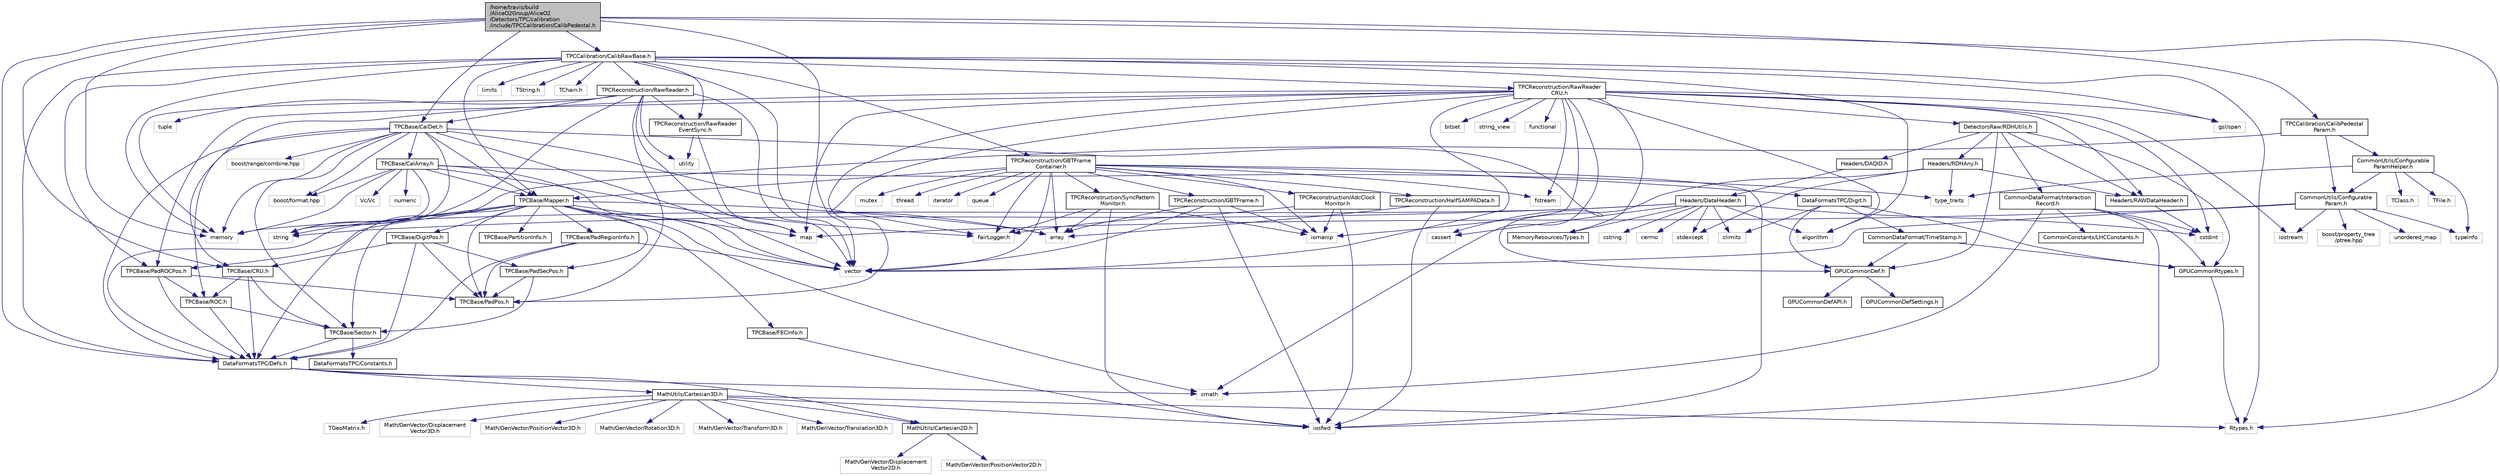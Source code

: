 digraph "/home/travis/build/AliceO2Group/AliceO2/Detectors/TPC/calibration/include/TPCCalibration/CalibPedestal.h"
{
 // INTERACTIVE_SVG=YES
  bgcolor="transparent";
  edge [fontname="Helvetica",fontsize="10",labelfontname="Helvetica",labelfontsize="10"];
  node [fontname="Helvetica",fontsize="10",shape=record];
  Node0 [label="/home/travis/build\l/AliceO2Group/AliceO2\l/Detectors/TPC/calibration\l/include/TPCCalibration/CalibPedestal.h",height=0.2,width=0.4,color="black", fillcolor="grey75", style="filled", fontcolor="black"];
  Node0 -> Node1 [color="midnightblue",fontsize="10",style="solid",fontname="Helvetica"];
  Node1 [label="vector",height=0.2,width=0.4,color="grey75"];
  Node0 -> Node2 [color="midnightblue",fontsize="10",style="solid",fontname="Helvetica"];
  Node2 [label="memory",height=0.2,width=0.4,color="grey75"];
  Node0 -> Node3 [color="midnightblue",fontsize="10",style="solid",fontname="Helvetica"];
  Node3 [label="Rtypes.h",height=0.2,width=0.4,color="grey75"];
  Node0 -> Node4 [color="midnightblue",fontsize="10",style="solid",fontname="Helvetica"];
  Node4 [label="DataFormatsTPC/Defs.h",height=0.2,width=0.4,color="black",URL="$d1/d73/Defs_8h.html",tooltip="Common definitions for 2D coordinates. "];
  Node4 -> Node5 [color="midnightblue",fontsize="10",style="solid",fontname="Helvetica"];
  Node5 [label="cmath",height=0.2,width=0.4,color="grey75"];
  Node4 -> Node6 [color="midnightblue",fontsize="10",style="solid",fontname="Helvetica"];
  Node6 [label="MathUtils/Cartesian2D.h",height=0.2,width=0.4,color="black",URL="$d2/dd0/Cartesian2D_8h.html"];
  Node6 -> Node7 [color="midnightblue",fontsize="10",style="solid",fontname="Helvetica"];
  Node7 [label="Math/GenVector/Displacement\lVector2D.h",height=0.2,width=0.4,color="grey75"];
  Node6 -> Node8 [color="midnightblue",fontsize="10",style="solid",fontname="Helvetica"];
  Node8 [label="Math/GenVector/PositionVector2D.h",height=0.2,width=0.4,color="grey75"];
  Node4 -> Node9 [color="midnightblue",fontsize="10",style="solid",fontname="Helvetica"];
  Node9 [label="MathUtils/Cartesian3D.h",height=0.2,width=0.4,color="black",URL="$dd/d76/Cartesian3D_8h.html"];
  Node9 -> Node10 [color="midnightblue",fontsize="10",style="solid",fontname="Helvetica"];
  Node10 [label="Math/GenVector/Displacement\lVector3D.h",height=0.2,width=0.4,color="grey75"];
  Node9 -> Node11 [color="midnightblue",fontsize="10",style="solid",fontname="Helvetica"];
  Node11 [label="Math/GenVector/PositionVector3D.h",height=0.2,width=0.4,color="grey75"];
  Node9 -> Node12 [color="midnightblue",fontsize="10",style="solid",fontname="Helvetica"];
  Node12 [label="Math/GenVector/Rotation3D.h",height=0.2,width=0.4,color="grey75"];
  Node9 -> Node13 [color="midnightblue",fontsize="10",style="solid",fontname="Helvetica"];
  Node13 [label="Math/GenVector/Transform3D.h",height=0.2,width=0.4,color="grey75"];
  Node9 -> Node14 [color="midnightblue",fontsize="10",style="solid",fontname="Helvetica"];
  Node14 [label="Math/GenVector/Translation3D.h",height=0.2,width=0.4,color="grey75"];
  Node9 -> Node3 [color="midnightblue",fontsize="10",style="solid",fontname="Helvetica"];
  Node9 -> Node15 [color="midnightblue",fontsize="10",style="solid",fontname="Helvetica"];
  Node15 [label="TGeoMatrix.h",height=0.2,width=0.4,color="grey75"];
  Node9 -> Node16 [color="midnightblue",fontsize="10",style="solid",fontname="Helvetica"];
  Node16 [label="iosfwd",height=0.2,width=0.4,color="grey75"];
  Node9 -> Node6 [color="midnightblue",fontsize="10",style="solid",fontname="Helvetica"];
  Node0 -> Node17 [color="midnightblue",fontsize="10",style="solid",fontname="Helvetica"];
  Node17 [label="TPCBase/CalDet.h",height=0.2,width=0.4,color="black",URL="$d6/d2b/TPC_2base_2include_2TPCBase_2CalDet_8h.html"];
  Node17 -> Node2 [color="midnightblue",fontsize="10",style="solid",fontname="Helvetica"];
  Node17 -> Node1 [color="midnightblue",fontsize="10",style="solid",fontname="Helvetica"];
  Node17 -> Node18 [color="midnightblue",fontsize="10",style="solid",fontname="Helvetica"];
  Node18 [label="string",height=0.2,width=0.4,color="grey75"];
  Node17 -> Node19 [color="midnightblue",fontsize="10",style="solid",fontname="Helvetica"];
  Node19 [label="boost/format.hpp",height=0.2,width=0.4,color="grey75"];
  Node17 -> Node20 [color="midnightblue",fontsize="10",style="solid",fontname="Helvetica"];
  Node20 [label="boost/range/combine.hpp",height=0.2,width=0.4,color="grey75"];
  Node17 -> Node21 [color="midnightblue",fontsize="10",style="solid",fontname="Helvetica"];
  Node21 [label="cassert",height=0.2,width=0.4,color="grey75"];
  Node17 -> Node22 [color="midnightblue",fontsize="10",style="solid",fontname="Helvetica"];
  Node22 [label="FairLogger.h",height=0.2,width=0.4,color="grey75"];
  Node17 -> Node4 [color="midnightblue",fontsize="10",style="solid",fontname="Helvetica"];
  Node17 -> Node23 [color="midnightblue",fontsize="10",style="solid",fontname="Helvetica"];
  Node23 [label="TPCBase/Mapper.h",height=0.2,width=0.4,color="black",URL="$d5/d1d/TPC_2base_2include_2TPCBase_2Mapper_8h.html"];
  Node23 -> Node24 [color="midnightblue",fontsize="10",style="solid",fontname="Helvetica"];
  Node24 [label="map",height=0.2,width=0.4,color="grey75"];
  Node23 -> Node1 [color="midnightblue",fontsize="10",style="solid",fontname="Helvetica"];
  Node23 -> Node25 [color="midnightblue",fontsize="10",style="solid",fontname="Helvetica"];
  Node25 [label="array",height=0.2,width=0.4,color="grey75"];
  Node23 -> Node18 [color="midnightblue",fontsize="10",style="solid",fontname="Helvetica"];
  Node23 -> Node5 [color="midnightblue",fontsize="10",style="solid",fontname="Helvetica"];
  Node23 -> Node4 [color="midnightblue",fontsize="10",style="solid",fontname="Helvetica"];
  Node23 -> Node26 [color="midnightblue",fontsize="10",style="solid",fontname="Helvetica"];
  Node26 [label="TPCBase/PadPos.h",height=0.2,width=0.4,color="black",URL="$de/d41/PadPos_8h.html"];
  Node23 -> Node27 [color="midnightblue",fontsize="10",style="solid",fontname="Helvetica"];
  Node27 [label="TPCBase/PadSecPos.h",height=0.2,width=0.4,color="black",URL="$dd/d0b/PadSecPos_8h.html"];
  Node27 -> Node28 [color="midnightblue",fontsize="10",style="solid",fontname="Helvetica"];
  Node28 [label="TPCBase/Sector.h",height=0.2,width=0.4,color="black",URL="$d3/dd6/Sector_8h.html"];
  Node28 -> Node29 [color="midnightblue",fontsize="10",style="solid",fontname="Helvetica"];
  Node29 [label="DataFormatsTPC/Constants.h",height=0.2,width=0.4,color="black",URL="$d0/dda/DataFormats_2Detectors_2TPC_2include_2DataFormatsTPC_2Constants_8h.html"];
  Node28 -> Node4 [color="midnightblue",fontsize="10",style="solid",fontname="Helvetica"];
  Node27 -> Node26 [color="midnightblue",fontsize="10",style="solid",fontname="Helvetica"];
  Node23 -> Node30 [color="midnightblue",fontsize="10",style="solid",fontname="Helvetica"];
  Node30 [label="TPCBase/PadROCPos.h",height=0.2,width=0.4,color="black",URL="$da/d61/PadROCPos_8h.html"];
  Node30 -> Node4 [color="midnightblue",fontsize="10",style="solid",fontname="Helvetica"];
  Node30 -> Node31 [color="midnightblue",fontsize="10",style="solid",fontname="Helvetica"];
  Node31 [label="TPCBase/ROC.h",height=0.2,width=0.4,color="black",URL="$dc/d14/ROC_8h.html"];
  Node31 -> Node4 [color="midnightblue",fontsize="10",style="solid",fontname="Helvetica"];
  Node31 -> Node28 [color="midnightblue",fontsize="10",style="solid",fontname="Helvetica"];
  Node30 -> Node26 [color="midnightblue",fontsize="10",style="solid",fontname="Helvetica"];
  Node23 -> Node32 [color="midnightblue",fontsize="10",style="solid",fontname="Helvetica"];
  Node32 [label="TPCBase/DigitPos.h",height=0.2,width=0.4,color="black",URL="$d3/d54/DigitPos_8h.html"];
  Node32 -> Node4 [color="midnightblue",fontsize="10",style="solid",fontname="Helvetica"];
  Node32 -> Node33 [color="midnightblue",fontsize="10",style="solid",fontname="Helvetica"];
  Node33 [label="TPCBase/CRU.h",height=0.2,width=0.4,color="black",URL="$df/d26/CRU_8h.html"];
  Node33 -> Node4 [color="midnightblue",fontsize="10",style="solid",fontname="Helvetica"];
  Node33 -> Node28 [color="midnightblue",fontsize="10",style="solid",fontname="Helvetica"];
  Node33 -> Node31 [color="midnightblue",fontsize="10",style="solid",fontname="Helvetica"];
  Node32 -> Node26 [color="midnightblue",fontsize="10",style="solid",fontname="Helvetica"];
  Node32 -> Node27 [color="midnightblue",fontsize="10",style="solid",fontname="Helvetica"];
  Node23 -> Node34 [color="midnightblue",fontsize="10",style="solid",fontname="Helvetica"];
  Node34 [label="TPCBase/FECInfo.h",height=0.2,width=0.4,color="black",URL="$d1/d1f/FECInfo_8h.html"];
  Node34 -> Node16 [color="midnightblue",fontsize="10",style="solid",fontname="Helvetica"];
  Node23 -> Node35 [color="midnightblue",fontsize="10",style="solid",fontname="Helvetica"];
  Node35 [label="TPCBase/PadRegionInfo.h",height=0.2,width=0.4,color="black",URL="$da/d9d/PadRegionInfo_8h.html"];
  Node35 -> Node1 [color="midnightblue",fontsize="10",style="solid",fontname="Helvetica"];
  Node35 -> Node4 [color="midnightblue",fontsize="10",style="solid",fontname="Helvetica"];
  Node35 -> Node26 [color="midnightblue",fontsize="10",style="solid",fontname="Helvetica"];
  Node23 -> Node36 [color="midnightblue",fontsize="10",style="solid",fontname="Helvetica"];
  Node36 [label="TPCBase/PartitionInfo.h",height=0.2,width=0.4,color="black",URL="$d6/d42/PartitionInfo_8h.html"];
  Node23 -> Node28 [color="midnightblue",fontsize="10",style="solid",fontname="Helvetica"];
  Node17 -> Node31 [color="midnightblue",fontsize="10",style="solid",fontname="Helvetica"];
  Node17 -> Node28 [color="midnightblue",fontsize="10",style="solid",fontname="Helvetica"];
  Node17 -> Node37 [color="midnightblue",fontsize="10",style="solid",fontname="Helvetica"];
  Node37 [label="TPCBase/CalArray.h",height=0.2,width=0.4,color="black",URL="$db/d9b/CalArray_8h.html"];
  Node37 -> Node38 [color="midnightblue",fontsize="10",style="solid",fontname="Helvetica"];
  Node38 [label="Vc/Vc",height=0.2,width=0.4,color="grey75"];
  Node37 -> Node2 [color="midnightblue",fontsize="10",style="solid",fontname="Helvetica"];
  Node37 -> Node1 [color="midnightblue",fontsize="10",style="solid",fontname="Helvetica"];
  Node37 -> Node18 [color="midnightblue",fontsize="10",style="solid",fontname="Helvetica"];
  Node37 -> Node39 [color="midnightblue",fontsize="10",style="solid",fontname="Helvetica"];
  Node39 [label="numeric",height=0.2,width=0.4,color="grey75"];
  Node37 -> Node40 [color="midnightblue",fontsize="10",style="solid",fontname="Helvetica"];
  Node40 [label="type_traits",height=0.2,width=0.4,color="grey75"];
  Node37 -> Node19 [color="midnightblue",fontsize="10",style="solid",fontname="Helvetica"];
  Node37 -> Node22 [color="midnightblue",fontsize="10",style="solid",fontname="Helvetica"];
  Node37 -> Node23 [color="midnightblue",fontsize="10",style="solid",fontname="Helvetica"];
  Node0 -> Node33 [color="midnightblue",fontsize="10",style="solid",fontname="Helvetica"];
  Node0 -> Node41 [color="midnightblue",fontsize="10",style="solid",fontname="Helvetica"];
  Node41 [label="TPCCalibration/CalibRawBase.h",height=0.2,width=0.4,color="black",URL="$d7/dd7/CalibRawBase_8h.html"];
  Node41 -> Node42 [color="midnightblue",fontsize="10",style="solid",fontname="Helvetica"];
  Node42 [label="limits",height=0.2,width=0.4,color="grey75"];
  Node41 -> Node1 [color="midnightblue",fontsize="10",style="solid",fontname="Helvetica"];
  Node41 -> Node2 [color="midnightblue",fontsize="10",style="solid",fontname="Helvetica"];
  Node41 -> Node43 [color="midnightblue",fontsize="10",style="solid",fontname="Helvetica"];
  Node43 [label="algorithm",height=0.2,width=0.4,color="grey75"];
  Node41 -> Node44 [color="midnightblue",fontsize="10",style="solid",fontname="Helvetica"];
  Node44 [label="gsl/span",height=0.2,width=0.4,color="grey75"];
  Node41 -> Node45 [color="midnightblue",fontsize="10",style="solid",fontname="Helvetica"];
  Node45 [label="TString.h",height=0.2,width=0.4,color="grey75"];
  Node41 -> Node3 [color="midnightblue",fontsize="10",style="solid",fontname="Helvetica"];
  Node41 -> Node46 [color="midnightblue",fontsize="10",style="solid",fontname="Helvetica"];
  Node46 [label="TChain.h",height=0.2,width=0.4,color="grey75"];
  Node41 -> Node4 [color="midnightblue",fontsize="10",style="solid",fontname="Helvetica"];
  Node41 -> Node23 [color="midnightblue",fontsize="10",style="solid",fontname="Helvetica"];
  Node41 -> Node30 [color="midnightblue",fontsize="10",style="solid",fontname="Helvetica"];
  Node41 -> Node47 [color="midnightblue",fontsize="10",style="solid",fontname="Helvetica"];
  Node47 [label="TPCReconstruction/GBTFrame\lContainer.h",height=0.2,width=0.4,color="black",URL="$db/d52/GBTFrameContainer_8h.html",tooltip="Container class for the GBT Frames. "];
  Node47 -> Node48 [color="midnightblue",fontsize="10",style="solid",fontname="Helvetica"];
  Node48 [label="DataFormatsTPC/Digit.h",height=0.2,width=0.4,color="black",URL="$d3/d7d/DataFormats_2Detectors_2TPC_2include_2DataFormatsTPC_2Digit_8h.html"];
  Node48 -> Node49 [color="midnightblue",fontsize="10",style="solid",fontname="Helvetica"];
  Node49 [label="GPUCommonRtypes.h",height=0.2,width=0.4,color="black",URL="$d2/d45/GPUCommonRtypes_8h.html"];
  Node49 -> Node3 [color="midnightblue",fontsize="10",style="solid",fontname="Helvetica"];
  Node48 -> Node50 [color="midnightblue",fontsize="10",style="solid",fontname="Helvetica"];
  Node50 [label="GPUCommonDef.h",height=0.2,width=0.4,color="black",URL="$df/d21/GPUCommonDef_8h.html"];
  Node50 -> Node51 [color="midnightblue",fontsize="10",style="solid",fontname="Helvetica"];
  Node51 [label="GPUCommonDefSettings.h",height=0.2,width=0.4,color="black",URL="$d5/d93/GPUCommonDefSettings_8h.html"];
  Node50 -> Node52 [color="midnightblue",fontsize="10",style="solid",fontname="Helvetica"];
  Node52 [label="GPUCommonDefAPI.h",height=0.2,width=0.4,color="black",URL="$da/d5a/GPUCommonDefAPI_8h.html"];
  Node48 -> Node53 [color="midnightblue",fontsize="10",style="solid",fontname="Helvetica"];
  Node53 [label="CommonDataFormat/TimeStamp.h",height=0.2,width=0.4,color="black",URL="$df/d5d/common_2include_2CommonDataFormat_2TimeStamp_8h.html"];
  Node53 -> Node49 [color="midnightblue",fontsize="10",style="solid",fontname="Helvetica"];
  Node53 -> Node50 [color="midnightblue",fontsize="10",style="solid",fontname="Helvetica"];
  Node48 -> Node54 [color="midnightblue",fontsize="10",style="solid",fontname="Helvetica"];
  Node54 [label="climits",height=0.2,width=0.4,color="grey75"];
  Node47 -> Node23 [color="midnightblue",fontsize="10",style="solid",fontname="Helvetica"];
  Node47 -> Node55 [color="midnightblue",fontsize="10",style="solid",fontname="Helvetica"];
  Node55 [label="TPCReconstruction/AdcClock\lMonitor.h",height=0.2,width=0.4,color="black",URL="$d5/d41/AdcClockMonitor_8h.html",tooltip="Class to monitor the ADC smapling clock contained in the GBT frame. "];
  Node55 -> Node22 [color="midnightblue",fontsize="10",style="solid",fontname="Helvetica"];
  Node55 -> Node16 [color="midnightblue",fontsize="10",style="solid",fontname="Helvetica"];
  Node55 -> Node56 [color="midnightblue",fontsize="10",style="solid",fontname="Helvetica"];
  Node56 [label="iomanip",height=0.2,width=0.4,color="grey75"];
  Node47 -> Node57 [color="midnightblue",fontsize="10",style="solid",fontname="Helvetica"];
  Node57 [label="TPCReconstruction/GBTFrame.h",height=0.2,width=0.4,color="black",URL="$dc/dea/GBTFrame_8h.html",tooltip="GBT Frame object. "];
  Node57 -> Node16 [color="midnightblue",fontsize="10",style="solid",fontname="Helvetica"];
  Node57 -> Node56 [color="midnightblue",fontsize="10",style="solid",fontname="Helvetica"];
  Node57 -> Node1 [color="midnightblue",fontsize="10",style="solid",fontname="Helvetica"];
  Node57 -> Node25 [color="midnightblue",fontsize="10",style="solid",fontname="Helvetica"];
  Node47 -> Node58 [color="midnightblue",fontsize="10",style="solid",fontname="Helvetica"];
  Node58 [label="TPCReconstruction/HalfSAMPAData.h",height=0.2,width=0.4,color="black",URL="$df/dc4/HalfSAMPAData_8h.html",tooltip="Class for data from one half SAMPA. "];
  Node58 -> Node25 [color="midnightblue",fontsize="10",style="solid",fontname="Helvetica"];
  Node58 -> Node16 [color="midnightblue",fontsize="10",style="solid",fontname="Helvetica"];
  Node47 -> Node59 [color="midnightblue",fontsize="10",style="solid",fontname="Helvetica"];
  Node59 [label="TPCReconstruction/SyncPattern\lMonitor.h",height=0.2,width=0.4,color="black",URL="$d1/df0/SyncPatternMonitor_8h.html",tooltip="Class to monitor the data stream and detect synchronization patterns. "];
  Node59 -> Node22 [color="midnightblue",fontsize="10",style="solid",fontname="Helvetica"];
  Node59 -> Node16 [color="midnightblue",fontsize="10",style="solid",fontname="Helvetica"];
  Node59 -> Node56 [color="midnightblue",fontsize="10",style="solid",fontname="Helvetica"];
  Node59 -> Node25 [color="midnightblue",fontsize="10",style="solid",fontname="Helvetica"];
  Node47 -> Node60 [color="midnightblue",fontsize="10",style="solid",fontname="Helvetica"];
  Node60 [label="iterator",height=0.2,width=0.4,color="grey75"];
  Node47 -> Node1 [color="midnightblue",fontsize="10",style="solid",fontname="Helvetica"];
  Node47 -> Node61 [color="midnightblue",fontsize="10",style="solid",fontname="Helvetica"];
  Node61 [label="queue",height=0.2,width=0.4,color="grey75"];
  Node47 -> Node25 [color="midnightblue",fontsize="10",style="solid",fontname="Helvetica"];
  Node47 -> Node62 [color="midnightblue",fontsize="10",style="solid",fontname="Helvetica"];
  Node62 [label="mutex",height=0.2,width=0.4,color="grey75"];
  Node47 -> Node63 [color="midnightblue",fontsize="10",style="solid",fontname="Helvetica"];
  Node63 [label="thread",height=0.2,width=0.4,color="grey75"];
  Node47 -> Node64 [color="midnightblue",fontsize="10",style="solid",fontname="Helvetica"];
  Node64 [label="fstream",height=0.2,width=0.4,color="grey75"];
  Node47 -> Node16 [color="midnightblue",fontsize="10",style="solid",fontname="Helvetica"];
  Node47 -> Node56 [color="midnightblue",fontsize="10",style="solid",fontname="Helvetica"];
  Node47 -> Node22 [color="midnightblue",fontsize="10",style="solid",fontname="Helvetica"];
  Node41 -> Node65 [color="midnightblue",fontsize="10",style="solid",fontname="Helvetica"];
  Node65 [label="TPCReconstruction/RawReader.h",height=0.2,width=0.4,color="black",URL="$d3/d11/RawReader_8h.html"];
  Node65 -> Node18 [color="midnightblue",fontsize="10",style="solid",fontname="Helvetica"];
  Node65 -> Node1 [color="midnightblue",fontsize="10",style="solid",fontname="Helvetica"];
  Node65 -> Node24 [color="midnightblue",fontsize="10",style="solid",fontname="Helvetica"];
  Node65 -> Node2 [color="midnightblue",fontsize="10",style="solid",fontname="Helvetica"];
  Node65 -> Node66 [color="midnightblue",fontsize="10",style="solid",fontname="Helvetica"];
  Node66 [label="utility",height=0.2,width=0.4,color="grey75"];
  Node65 -> Node67 [color="midnightblue",fontsize="10",style="solid",fontname="Helvetica"];
  Node67 [label="tuple",height=0.2,width=0.4,color="grey75"];
  Node65 -> Node26 [color="midnightblue",fontsize="10",style="solid",fontname="Helvetica"];
  Node65 -> Node17 [color="midnightblue",fontsize="10",style="solid",fontname="Helvetica"];
  Node65 -> Node68 [color="midnightblue",fontsize="10",style="solid",fontname="Helvetica"];
  Node68 [label="TPCReconstruction/RawReader\lEventSync.h",height=0.2,width=0.4,color="black",URL="$d6/dbe/RawReaderEventSync_8h.html"];
  Node68 -> Node24 [color="midnightblue",fontsize="10",style="solid",fontname="Helvetica"];
  Node68 -> Node66 [color="midnightblue",fontsize="10",style="solid",fontname="Helvetica"];
  Node41 -> Node69 [color="midnightblue",fontsize="10",style="solid",fontname="Helvetica"];
  Node69 [label="TPCReconstruction/RawReader\lCRU.h",height=0.2,width=0.4,color="black",URL="$df/d86/RawReaderCRU_8h.html"];
  Node69 -> Node70 [color="midnightblue",fontsize="10",style="solid",fontname="Helvetica"];
  Node70 [label="iostream",height=0.2,width=0.4,color="grey75"];
  Node69 -> Node64 [color="midnightblue",fontsize="10",style="solid",fontname="Helvetica"];
  Node69 -> Node71 [color="midnightblue",fontsize="10",style="solid",fontname="Helvetica"];
  Node71 [label="cstdint",height=0.2,width=0.4,color="grey75"];
  Node69 -> Node56 [color="midnightblue",fontsize="10",style="solid",fontname="Helvetica"];
  Node69 -> Node1 [color="midnightblue",fontsize="10",style="solid",fontname="Helvetica"];
  Node69 -> Node24 [color="midnightblue",fontsize="10",style="solid",fontname="Helvetica"];
  Node69 -> Node25 [color="midnightblue",fontsize="10",style="solid",fontname="Helvetica"];
  Node69 -> Node72 [color="midnightblue",fontsize="10",style="solid",fontname="Helvetica"];
  Node72 [label="bitset",height=0.2,width=0.4,color="grey75"];
  Node69 -> Node5 [color="midnightblue",fontsize="10",style="solid",fontname="Helvetica"];
  Node69 -> Node73 [color="midnightblue",fontsize="10",style="solid",fontname="Helvetica"];
  Node73 [label="string_view",height=0.2,width=0.4,color="grey75"];
  Node69 -> Node43 [color="midnightblue",fontsize="10",style="solid",fontname="Helvetica"];
  Node69 -> Node74 [color="midnightblue",fontsize="10",style="solid",fontname="Helvetica"];
  Node74 [label="functional",height=0.2,width=0.4,color="grey75"];
  Node69 -> Node44 [color="midnightblue",fontsize="10",style="solid",fontname="Helvetica"];
  Node69 -> Node75 [color="midnightblue",fontsize="10",style="solid",fontname="Helvetica"];
  Node75 [label="DetectorsRaw/RDHUtils.h",height=0.2,width=0.4,color="black",URL="$d6/dec/Raw_2include_2DetectorsRaw_2RDHUtils_8h.html"];
  Node75 -> Node50 [color="midnightblue",fontsize="10",style="solid",fontname="Helvetica"];
  Node75 -> Node49 [color="midnightblue",fontsize="10",style="solid",fontname="Helvetica"];
  Node75 -> Node76 [color="midnightblue",fontsize="10",style="solid",fontname="Helvetica"];
  Node76 [label="Headers/RAWDataHeader.h",height=0.2,width=0.4,color="black",URL="$d4/d78/DataFormats_2Headers_2include_2Headers_2RAWDataHeader_8h.html"];
  Node76 -> Node71 [color="midnightblue",fontsize="10",style="solid",fontname="Helvetica"];
  Node75 -> Node77 [color="midnightblue",fontsize="10",style="solid",fontname="Helvetica"];
  Node77 [label="Headers/RDHAny.h",height=0.2,width=0.4,color="black",URL="$d6/d89/RDHAny_8h.html"];
  Node77 -> Node50 [color="midnightblue",fontsize="10",style="solid",fontname="Helvetica"];
  Node77 -> Node76 [color="midnightblue",fontsize="10",style="solid",fontname="Helvetica"];
  Node77 -> Node40 [color="midnightblue",fontsize="10",style="solid",fontname="Helvetica"];
  Node77 -> Node78 [color="midnightblue",fontsize="10",style="solid",fontname="Helvetica"];
  Node78 [label="stdexcept",height=0.2,width=0.4,color="grey75"];
  Node75 -> Node79 [color="midnightblue",fontsize="10",style="solid",fontname="Helvetica"];
  Node79 [label="CommonDataFormat/Interaction\lRecord.h",height=0.2,width=0.4,color="black",URL="$d9/d80/InteractionRecord_8h.html"];
  Node79 -> Node49 [color="midnightblue",fontsize="10",style="solid",fontname="Helvetica"];
  Node79 -> Node16 [color="midnightblue",fontsize="10",style="solid",fontname="Helvetica"];
  Node79 -> Node5 [color="midnightblue",fontsize="10",style="solid",fontname="Helvetica"];
  Node79 -> Node71 [color="midnightblue",fontsize="10",style="solid",fontname="Helvetica"];
  Node79 -> Node80 [color="midnightblue",fontsize="10",style="solid",fontname="Helvetica"];
  Node80 [label="CommonConstants/LHCConstants.h",height=0.2,width=0.4,color="black",URL="$d4/dc6/LHCConstants_8h.html",tooltip="Header to collect LHC related constants. "];
  Node75 -> Node81 [color="midnightblue",fontsize="10",style="solid",fontname="Helvetica"];
  Node81 [label="Headers/DAQID.h",height=0.2,width=0.4,color="black",URL="$d7/d34/DAQID_8h.html"];
  Node81 -> Node82 [color="midnightblue",fontsize="10",style="solid",fontname="Helvetica"];
  Node82 [label="Headers/DataHeader.h",height=0.2,width=0.4,color="black",URL="$dc/dcd/DataHeader_8h.html"];
  Node82 -> Node71 [color="midnightblue",fontsize="10",style="solid",fontname="Helvetica"];
  Node82 -> Node2 [color="midnightblue",fontsize="10",style="solid",fontname="Helvetica"];
  Node82 -> Node21 [color="midnightblue",fontsize="10",style="solid",fontname="Helvetica"];
  Node82 -> Node83 [color="midnightblue",fontsize="10",style="solid",fontname="Helvetica"];
  Node83 [label="cstring",height=0.2,width=0.4,color="grey75"];
  Node82 -> Node43 [color="midnightblue",fontsize="10",style="solid",fontname="Helvetica"];
  Node82 -> Node78 [color="midnightblue",fontsize="10",style="solid",fontname="Helvetica"];
  Node82 -> Node18 [color="midnightblue",fontsize="10",style="solid",fontname="Helvetica"];
  Node82 -> Node54 [color="midnightblue",fontsize="10",style="solid",fontname="Helvetica"];
  Node82 -> Node84 [color="midnightblue",fontsize="10",style="solid",fontname="Helvetica"];
  Node84 [label="MemoryResources/Types.h",height=0.2,width=0.4,color="black",URL="$d7/df8/Types_8h.html"];
  Node82 -> Node85 [color="midnightblue",fontsize="10",style="solid",fontname="Helvetica"];
  Node85 [label="cerrno",height=0.2,width=0.4,color="grey75"];
  Node69 -> Node84 [color="midnightblue",fontsize="10",style="solid",fontname="Helvetica"];
  Node69 -> Node33 [color="midnightblue",fontsize="10",style="solid",fontname="Helvetica"];
  Node69 -> Node76 [color="midnightblue",fontsize="10",style="solid",fontname="Helvetica"];
  Node69 -> Node26 [color="midnightblue",fontsize="10",style="solid",fontname="Helvetica"];
  Node69 -> Node30 [color="midnightblue",fontsize="10",style="solid",fontname="Helvetica"];
  Node41 -> Node68 [color="midnightblue",fontsize="10",style="solid",fontname="Helvetica"];
  Node0 -> Node86 [color="midnightblue",fontsize="10",style="solid",fontname="Helvetica"];
  Node86 [label="TPCCalibration/CalibPedestal\lParam.h",height=0.2,width=0.4,color="black",URL="$d0/d41/CalibPedestalParam_8h.html",tooltip="Implementation of the parameter class for the pedestal calibration. "];
  Node86 -> Node87 [color="midnightblue",fontsize="10",style="solid",fontname="Helvetica"];
  Node87 [label="CommonUtils/Configurable\lParam.h",height=0.2,width=0.4,color="black",URL="$db/d2c/ConfigurableParam_8h.html"];
  Node87 -> Node1 [color="midnightblue",fontsize="10",style="solid",fontname="Helvetica"];
  Node87 -> Node24 [color="midnightblue",fontsize="10",style="solid",fontname="Helvetica"];
  Node87 -> Node88 [color="midnightblue",fontsize="10",style="solid",fontname="Helvetica"];
  Node88 [label="unordered_map",height=0.2,width=0.4,color="grey75"];
  Node87 -> Node89 [color="midnightblue",fontsize="10",style="solid",fontname="Helvetica"];
  Node89 [label="boost/property_tree\l/ptree.hpp",height=0.2,width=0.4,color="grey75"];
  Node87 -> Node90 [color="midnightblue",fontsize="10",style="solid",fontname="Helvetica"];
  Node90 [label="typeinfo",height=0.2,width=0.4,color="grey75"];
  Node87 -> Node70 [color="midnightblue",fontsize="10",style="solid",fontname="Helvetica"];
  Node86 -> Node91 [color="midnightblue",fontsize="10",style="solid",fontname="Helvetica"];
  Node91 [label="CommonUtils/Configurable\lParamHelper.h",height=0.2,width=0.4,color="black",URL="$da/d6b/ConfigurableParamHelper_8h.html"];
  Node91 -> Node87 [color="midnightblue",fontsize="10",style="solid",fontname="Helvetica"];
  Node91 -> Node92 [color="midnightblue",fontsize="10",style="solid",fontname="Helvetica"];
  Node92 [label="TClass.h",height=0.2,width=0.4,color="grey75"];
  Node91 -> Node40 [color="midnightblue",fontsize="10",style="solid",fontname="Helvetica"];
  Node91 -> Node90 [color="midnightblue",fontsize="10",style="solid",fontname="Helvetica"];
  Node91 -> Node93 [color="midnightblue",fontsize="10",style="solid",fontname="Helvetica"];
  Node93 [label="TFile.h",height=0.2,width=0.4,color="grey75"];
  Node86 -> Node4 [color="midnightblue",fontsize="10",style="solid",fontname="Helvetica"];
}
